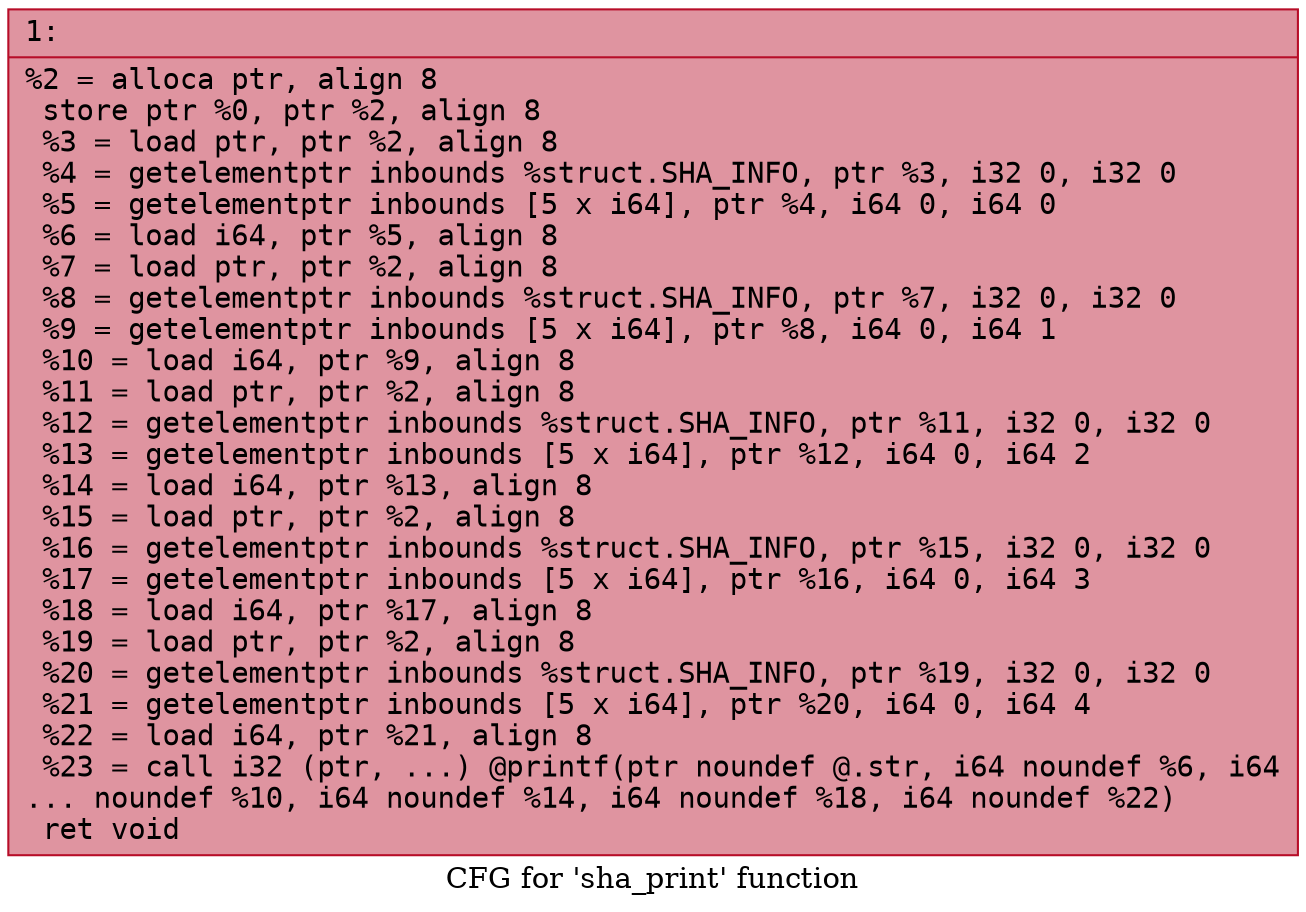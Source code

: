 digraph "CFG for 'sha_print' function" {
	label="CFG for 'sha_print' function";

	Node0x600001336f30 [shape=record,color="#b70d28ff", style=filled, fillcolor="#b70d2870" fontname="Courier",label="{1:\l|  %2 = alloca ptr, align 8\l  store ptr %0, ptr %2, align 8\l  %3 = load ptr, ptr %2, align 8\l  %4 = getelementptr inbounds %struct.SHA_INFO, ptr %3, i32 0, i32 0\l  %5 = getelementptr inbounds [5 x i64], ptr %4, i64 0, i64 0\l  %6 = load i64, ptr %5, align 8\l  %7 = load ptr, ptr %2, align 8\l  %8 = getelementptr inbounds %struct.SHA_INFO, ptr %7, i32 0, i32 0\l  %9 = getelementptr inbounds [5 x i64], ptr %8, i64 0, i64 1\l  %10 = load i64, ptr %9, align 8\l  %11 = load ptr, ptr %2, align 8\l  %12 = getelementptr inbounds %struct.SHA_INFO, ptr %11, i32 0, i32 0\l  %13 = getelementptr inbounds [5 x i64], ptr %12, i64 0, i64 2\l  %14 = load i64, ptr %13, align 8\l  %15 = load ptr, ptr %2, align 8\l  %16 = getelementptr inbounds %struct.SHA_INFO, ptr %15, i32 0, i32 0\l  %17 = getelementptr inbounds [5 x i64], ptr %16, i64 0, i64 3\l  %18 = load i64, ptr %17, align 8\l  %19 = load ptr, ptr %2, align 8\l  %20 = getelementptr inbounds %struct.SHA_INFO, ptr %19, i32 0, i32 0\l  %21 = getelementptr inbounds [5 x i64], ptr %20, i64 0, i64 4\l  %22 = load i64, ptr %21, align 8\l  %23 = call i32 (ptr, ...) @printf(ptr noundef @.str, i64 noundef %6, i64\l... noundef %10, i64 noundef %14, i64 noundef %18, i64 noundef %22)\l  ret void\l}"];
}
